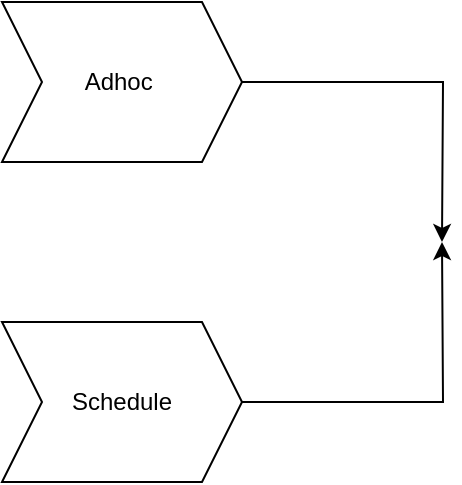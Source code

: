 <mxfile version="21.1.7" type="github">
  <diagram name="Page-1" id="X6fAbZapbY21HFzu8-fK">
    <mxGraphModel dx="2284" dy="756" grid="1" gridSize="10" guides="1" tooltips="1" connect="1" arrows="1" fold="1" page="1" pageScale="1" pageWidth="850" pageHeight="1100" math="0" shadow="0">
      <root>
        <mxCell id="0" />
        <mxCell id="1" parent="0" />
        <mxCell id="vvvhLHqQMsA3AigQtkCL-305" style="edgeStyle=orthogonalEdgeStyle;rounded=0;orthogonalLoop=1;jettySize=auto;html=1;exitX=1;exitY=0.5;exitDx=0;exitDy=0;" edge="1" parent="1" source="vvvhLHqQMsA3AigQtkCL-303">
          <mxGeometry relative="1" as="geometry">
            <mxPoint x="-60" y="360" as="targetPoint" />
          </mxGeometry>
        </mxCell>
        <mxCell id="vvvhLHqQMsA3AigQtkCL-303" value="Adhoc&amp;nbsp;" style="shape=step;perimeter=stepPerimeter;whiteSpace=wrap;html=1;fixedSize=1;fontStyle=0" vertex="1" parent="1">
          <mxGeometry x="-280" y="240" width="120" height="80" as="geometry" />
        </mxCell>
        <mxCell id="vvvhLHqQMsA3AigQtkCL-306" style="edgeStyle=orthogonalEdgeStyle;rounded=0;orthogonalLoop=1;jettySize=auto;html=1;" edge="1" parent="1" source="vvvhLHqQMsA3AigQtkCL-304">
          <mxGeometry relative="1" as="geometry">
            <mxPoint x="-60" y="360" as="targetPoint" />
          </mxGeometry>
        </mxCell>
        <mxCell id="vvvhLHqQMsA3AigQtkCL-304" value="Schedule" style="shape=step;perimeter=stepPerimeter;whiteSpace=wrap;html=1;fixedSize=1;" vertex="1" parent="1">
          <mxGeometry x="-280" y="400" width="120" height="80" as="geometry" />
        </mxCell>
      </root>
    </mxGraphModel>
  </diagram>
</mxfile>

